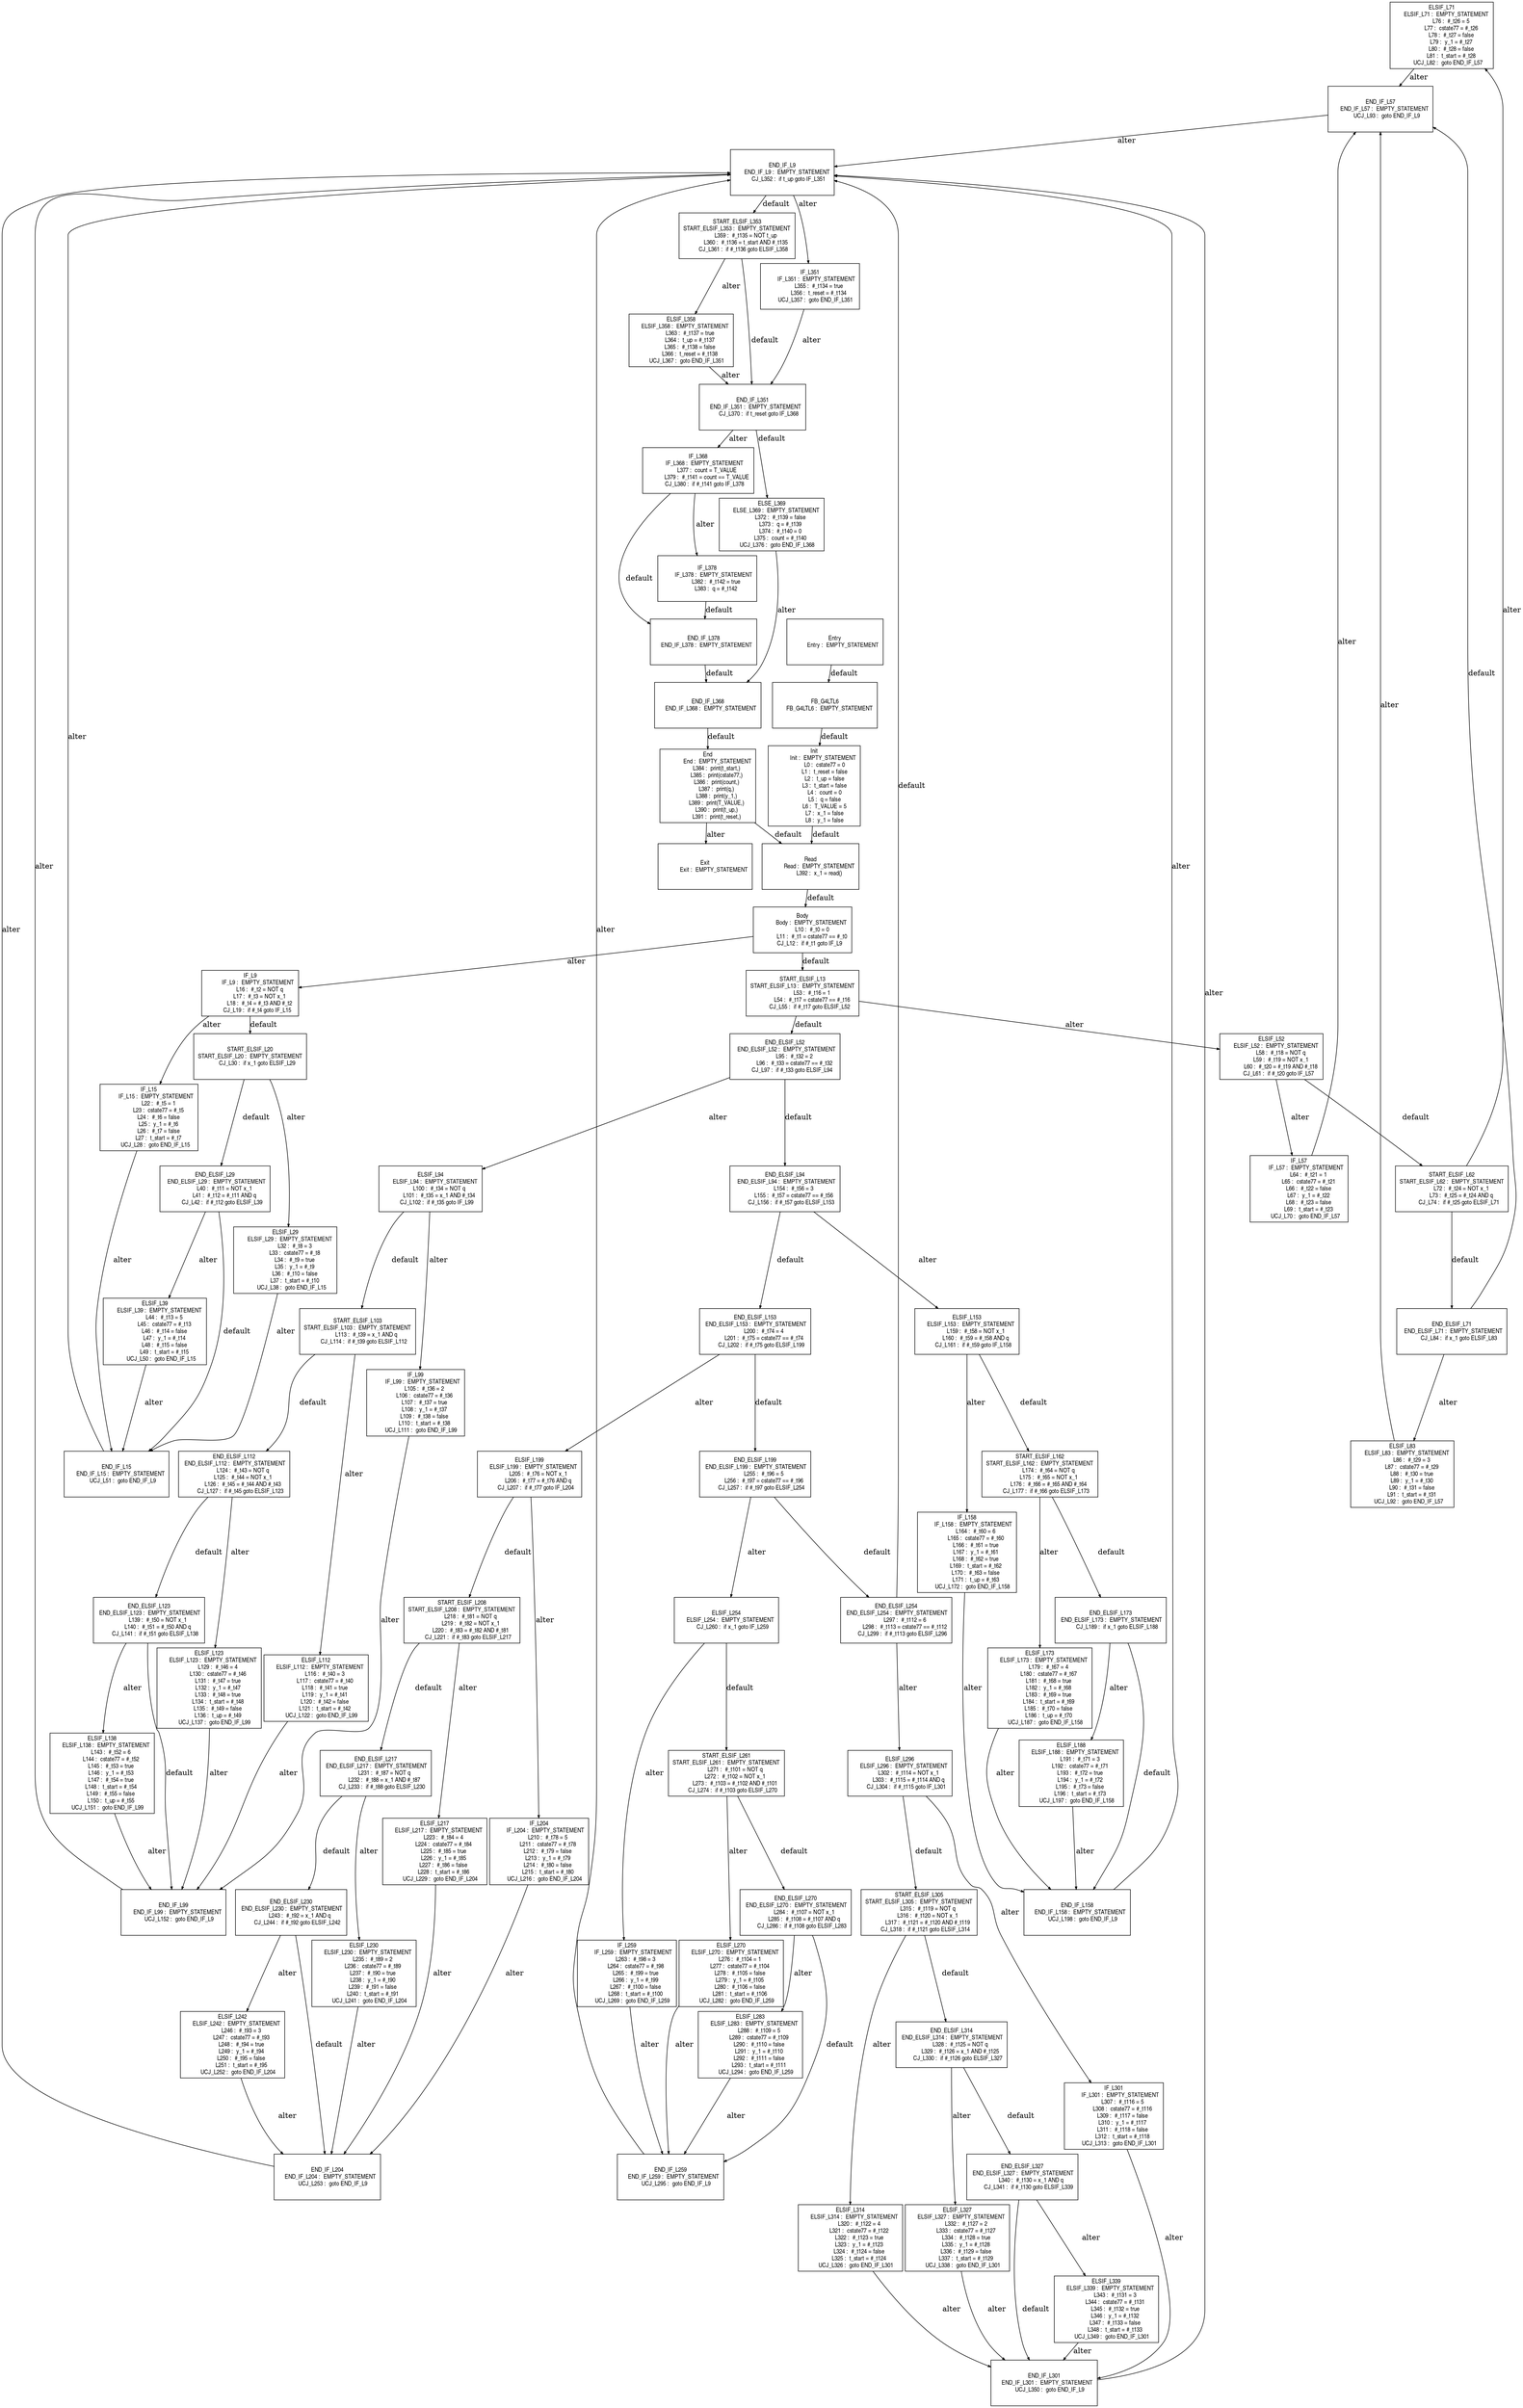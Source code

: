 digraph G {
  ranksep=.25;
  edge [arrowsize=.5]
  node [shape=rectangle, fontname="ArialNarrow",
        fontsize=12,  height=1.2];
  "ELSIF_L71
      ELSIF_L71 :  EMPTY_STATEMENT
            L76 :  #_t26 = 5
            L77 :  cstate77 = #_t26
            L78 :  #_t27 = false
            L79 :  y_1 = #_t27
            L80 :  #_t28 = false
            L81 :  t_start = #_t28
        UCJ_L82 :  goto END_IF_L57
"; "Init
           Init :  EMPTY_STATEMENT
             L0 :  cstate77 = 0
             L1 :  t_reset = false
             L2 :  t_up = false
             L3 :  t_start = false
             L4 :  count = 0
             L5 :  q = false
             L6 :  T_VALUE = 5
             L7 :  x_1 = false
             L8 :  y_1 = false
"; "ELSIF_L29
      ELSIF_L29 :  EMPTY_STATEMENT
            L32 :  #_t8 = 3
            L33 :  cstate77 = #_t8
            L34 :  #_t9 = true
            L35 :  y_1 = #_t9
            L36 :  #_t10 = false
            L37 :  t_start = #_t10
        UCJ_L38 :  goto END_IF_L15
"; "ELSIF_L83
      ELSIF_L83 :  EMPTY_STATEMENT
            L86 :  #_t29 = 3
            L87 :  cstate77 = #_t29
            L88 :  #_t30 = true
            L89 :  y_1 = #_t30
            L90 :  #_t31 = false
            L91 :  t_start = #_t31
        UCJ_L92 :  goto END_IF_L57
"; "IF_L9
          IF_L9 :  EMPTY_STATEMENT
            L16 :  #_t2 = NOT q
            L17 :  #_t3 = NOT x_1
            L18 :  #_t4 = #_t3 AND #_t2
         CJ_L19 :  if #_t4 goto IF_L15
"; "END_ELSIF_L29
  END_ELSIF_L29 :  EMPTY_STATEMENT
            L40 :  #_t11 = NOT x_1
            L41 :  #_t12 = #_t11 AND q
         CJ_L42 :  if #_t12 goto ELSIF_L39
"; "ELSIF_L153
     ELSIF_L153 :  EMPTY_STATEMENT
           L159 :  #_t58 = NOT x_1
           L160 :  #_t59 = #_t58 AND q
        CJ_L161 :  if #_t59 goto IF_L158
"; "END_IF_L259
    END_IF_L259 :  EMPTY_STATEMENT
       UCJ_L295 :  goto END_IF_L9
"; "ELSIF_L39
      ELSIF_L39 :  EMPTY_STATEMENT
            L44 :  #_t13 = 5
            L45 :  cstate77 = #_t13
            L46 :  #_t14 = false
            L47 :  y_1 = #_t14
            L48 :  #_t15 = false
            L49 :  t_start = #_t15
        UCJ_L50 :  goto END_IF_L15
"; "START_ELSIF_L305
START_ELSIF_L305 :  EMPTY_STATEMENT
           L315 :  #_t119 = NOT q
           L316 :  #_t120 = NOT x_1
           L317 :  #_t121 = #_t120 AND #_t119
        CJ_L318 :  if #_t121 goto ELSIF_L314
"; "END_IF_L9
      END_IF_L9 :  EMPTY_STATEMENT
        CJ_L352 :  if t_up goto IF_L351
"; "ELSIF_L242
     ELSIF_L242 :  EMPTY_STATEMENT
           L246 :  #_t93 = 3
           L247 :  cstate77 = #_t93
           L248 :  #_t94 = true
           L249 :  y_1 = #_t94
           L250 :  #_t95 = false
           L251 :  t_start = #_t95
       UCJ_L252 :  goto END_IF_L204
"; "ELSIF_L296
     ELSIF_L296 :  EMPTY_STATEMENT
           L302 :  #_t114 = NOT x_1
           L303 :  #_t115 = #_t114 AND q
        CJ_L304 :  if #_t115 goto IF_L301
"; "END_ELSIF_L230
 END_ELSIF_L230 :  EMPTY_STATEMENT
           L243 :  #_t92 = x_1 AND q
        CJ_L244 :  if #_t92 goto ELSIF_L242
"; "END_ELSIF_L199
 END_ELSIF_L199 :  EMPTY_STATEMENT
           L255 :  #_t96 = 5
           L256 :  #_t97 = cstate77 == #_t96
        CJ_L257 :  if #_t97 goto ELSIF_L254
"; "IF_L15
         IF_L15 :  EMPTY_STATEMENT
            L22 :  #_t5 = 1
            L23 :  cstate77 = #_t5
            L24 :  #_t6 = false
            L25 :  y_1 = #_t6
            L26 :  #_t7 = false
            L27 :  t_start = #_t7
        UCJ_L28 :  goto END_IF_L15
"; "ELSIF_L314
     ELSIF_L314 :  EMPTY_STATEMENT
           L320 :  #_t122 = 4
           L321 :  cstate77 = #_t122
           L322 :  #_t123 = true
           L323 :  y_1 = #_t123
           L324 :  #_t124 = false
           L325 :  t_start = #_t124
       UCJ_L326 :  goto END_IF_L301
"; "ELSIF_L358
     ELSIF_L358 :  EMPTY_STATEMENT
           L363 :  #_t137 = true
           L364 :  t_up = #_t137
           L365 :  #_t138 = false
           L366 :  t_reset = #_t138
       UCJ_L367 :  goto END_IF_L351
"; "START_ELSIF_L353
START_ELSIF_L353 :  EMPTY_STATEMENT
           L359 :  #_t135 = NOT t_up
           L360 :  #_t136 = t_start AND #_t135
        CJ_L361 :  if #_t136 goto ELSIF_L358
"; "END_IF_L351
    END_IF_L351 :  EMPTY_STATEMENT
        CJ_L370 :  if t_reset goto IF_L368
"; "END_ELSIF_L217
 END_ELSIF_L217 :  EMPTY_STATEMENT
           L231 :  #_t87 = NOT q
           L232 :  #_t88 = x_1 AND #_t87
        CJ_L233 :  if #_t88 goto ELSIF_L230
"; "START_ELSIF_L103
START_ELSIF_L103 :  EMPTY_STATEMENT
           L113 :  #_t39 = x_1 AND q
        CJ_L114 :  if #_t39 goto ELSIF_L112
"; "ELSE_L369
      ELSE_L369 :  EMPTY_STATEMENT
           L372 :  #_t139 = false
           L373 :  q = #_t139
           L374 :  #_t140 = 0
           L375 :  count = #_t140
       UCJ_L376 :  goto END_IF_L368
"; "END_ELSIF_L270
 END_ELSIF_L270 :  EMPTY_STATEMENT
           L284 :  #_t107 = NOT x_1
           L285 :  #_t108 = #_t107 AND q
        CJ_L286 :  if #_t108 goto ELSIF_L283
"; "ELSIF_L173
     ELSIF_L173 :  EMPTY_STATEMENT
           L179 :  #_t67 = 4
           L180 :  cstate77 = #_t67
           L181 :  #_t68 = true
           L182 :  y_1 = #_t68
           L183 :  #_t69 = true
           L184 :  t_start = #_t69
           L185 :  #_t70 = false
           L186 :  t_up = #_t70
       UCJ_L187 :  goto END_IF_L158
"; "Read
           Read :  EMPTY_STATEMENT
           L392 :  x_1 = read()
"; "END_ELSIF_L327
 END_ELSIF_L327 :  EMPTY_STATEMENT
           L340 :  #_t130 = x_1 AND q
        CJ_L341 :  if #_t130 goto ELSIF_L339
"; "END_IF_L301
    END_IF_L301 :  EMPTY_STATEMENT
       UCJ_L350 :  goto END_IF_L9
"; "IF_L301
        IF_L301 :  EMPTY_STATEMENT
           L307 :  #_t116 = 5
           L308 :  cstate77 = #_t116
           L309 :  #_t117 = false
           L310 :  y_1 = #_t117
           L311 :  #_t118 = false
           L312 :  t_start = #_t118
       UCJ_L313 :  goto END_IF_L301
"; "END_ELSIF_L314
 END_ELSIF_L314 :  EMPTY_STATEMENT
           L328 :  #_t125 = NOT q
           L329 :  #_t126 = x_1 AND #_t125
        CJ_L330 :  if #_t126 goto ELSIF_L327
"; "START_ELSIF_L261
START_ELSIF_L261 :  EMPTY_STATEMENT
           L271 :  #_t101 = NOT q
           L272 :  #_t102 = NOT x_1
           L273 :  #_t103 = #_t102 AND #_t101
        CJ_L274 :  if #_t103 goto ELSIF_L270
"; "IF_L99
         IF_L99 :  EMPTY_STATEMENT
           L105 :  #_t36 = 2
           L106 :  cstate77 = #_t36
           L107 :  #_t37 = true
           L108 :  y_1 = #_t37
           L109 :  #_t38 = false
           L110 :  t_start = #_t38
       UCJ_L111 :  goto END_IF_L99
"; "End
            End :  EMPTY_STATEMENT
           L384 :  print(t_start,)
           L385 :  print(cstate77,)
           L386 :  print(count,)
           L387 :  print(q,)
           L388 :  print(y_1,)
           L389 :  print(T_VALUE,)
           L390 :  print(t_up,)
           L391 :  print(t_reset,)
"; "START_ELSIF_L20
START_ELSIF_L20 :  EMPTY_STATEMENT
         CJ_L30 :  if x_1 goto ELSIF_L29
"; "ELSIF_L52
      ELSIF_L52 :  EMPTY_STATEMENT
            L58 :  #_t18 = NOT q
            L59 :  #_t19 = NOT x_1
            L60 :  #_t20 = #_t19 AND #_t18
         CJ_L61 :  if #_t20 goto IF_L57
"; "ELSIF_L188
     ELSIF_L188 :  EMPTY_STATEMENT
           L191 :  #_t71 = 3
           L192 :  cstate77 = #_t71
           L193 :  #_t72 = true
           L194 :  y_1 = #_t72
           L195 :  #_t73 = false
           L196 :  t_start = #_t73
       UCJ_L197 :  goto END_IF_L158
"; "ELSIF_L327
     ELSIF_L327 :  EMPTY_STATEMENT
           L332 :  #_t127 = 2
           L333 :  cstate77 = #_t127
           L334 :  #_t128 = true
           L335 :  y_1 = #_t128
           L336 :  #_t129 = false
           L337 :  t_start = #_t129
       UCJ_L338 :  goto END_IF_L301
"; "ELSIF_L270
     ELSIF_L270 :  EMPTY_STATEMENT
           L276 :  #_t104 = 1
           L277 :  cstate77 = #_t104
           L278 :  #_t105 = false
           L279 :  y_1 = #_t105
           L280 :  #_t106 = false
           L281 :  t_start = #_t106
       UCJ_L282 :  goto END_IF_L259
"; "START_ELSIF_L62
START_ELSIF_L62 :  EMPTY_STATEMENT
            L72 :  #_t24 = NOT x_1
            L73 :  #_t25 = #_t24 AND q
         CJ_L74 :  if #_t25 goto ELSIF_L71
"; "ELSIF_L339
     ELSIF_L339 :  EMPTY_STATEMENT
           L343 :  #_t131 = 3
           L344 :  cstate77 = #_t131
           L345 :  #_t132 = true
           L346 :  y_1 = #_t132
           L347 :  #_t133 = false
           L348 :  t_start = #_t133
       UCJ_L349 :  goto END_IF_L301
"; "Entry
          Entry :  EMPTY_STATEMENT
"; "IF_L259
        IF_L259 :  EMPTY_STATEMENT
           L263 :  #_t98 = 3
           L264 :  cstate77 = #_t98
           L265 :  #_t99 = true
           L266 :  y_1 = #_t99
           L267 :  #_t100 = false
           L268 :  t_start = #_t100
       UCJ_L269 :  goto END_IF_L259
"; "IF_L158
        IF_L158 :  EMPTY_STATEMENT
           L164 :  #_t60 = 6
           L165 :  cstate77 = #_t60
           L166 :  #_t61 = true
           L167 :  y_1 = #_t61
           L168 :  #_t62 = true
           L169 :  t_start = #_t62
           L170 :  #_t63 = false
           L171 :  t_up = #_t63
       UCJ_L172 :  goto END_IF_L158
"; "END_IF_L99
     END_IF_L99 :  EMPTY_STATEMENT
       UCJ_L152 :  goto END_IF_L9
"; "END_IF_L57
     END_IF_L57 :  EMPTY_STATEMENT
        UCJ_L93 :  goto END_IF_L9
"; "END_ELSIF_L112
 END_ELSIF_L112 :  EMPTY_STATEMENT
           L124 :  #_t43 = NOT q
           L125 :  #_t44 = NOT x_1
           L126 :  #_t45 = #_t44 AND #_t43
        CJ_L127 :  if #_t45 goto ELSIF_L123
"; "END_ELSIF_L94
  END_ELSIF_L94 :  EMPTY_STATEMENT
           L154 :  #_t56 = 3
           L155 :  #_t57 = cstate77 == #_t56
        CJ_L156 :  if #_t57 goto ELSIF_L153
"; "END_ELSIF_L153
 END_ELSIF_L153 :  EMPTY_STATEMENT
           L200 :  #_t74 = 4
           L201 :  #_t75 = cstate77 == #_t74
        CJ_L202 :  if #_t75 goto ELSIF_L199
"; "END_IF_L368
    END_IF_L368 :  EMPTY_STATEMENT
"; "END_IF_L158
    END_IF_L158 :  EMPTY_STATEMENT
       UCJ_L198 :  goto END_IF_L9
"; "Exit
           Exit :  EMPTY_STATEMENT
"; "END_ELSIF_L173
 END_ELSIF_L173 :  EMPTY_STATEMENT
        CJ_L189 :  if x_1 goto ELSIF_L188
"; "START_ELSIF_L13
START_ELSIF_L13 :  EMPTY_STATEMENT
            L53 :  #_t16 = 1
            L54 :  #_t17 = cstate77 == #_t16
         CJ_L55 :  if #_t17 goto ELSIF_L52
"; "END_ELSIF_L123
 END_ELSIF_L123 :  EMPTY_STATEMENT
           L139 :  #_t50 = NOT x_1
           L140 :  #_t51 = #_t50 AND q
        CJ_L141 :  if #_t51 goto ELSIF_L138
"; "IF_L204
        IF_L204 :  EMPTY_STATEMENT
           L210 :  #_t78 = 5
           L211 :  cstate77 = #_t78
           L212 :  #_t79 = false
           L213 :  y_1 = #_t79
           L214 :  #_t80 = false
           L215 :  t_start = #_t80
       UCJ_L216 :  goto END_IF_L204
"; "IF_L351
        IF_L351 :  EMPTY_STATEMENT
           L355 :  #_t134 = true
           L356 :  t_reset = #_t134
       UCJ_L357 :  goto END_IF_L351
"; "Body
           Body :  EMPTY_STATEMENT
            L10 :  #_t0 = 0
            L11 :  #_t1 = cstate77 == #_t0
         CJ_L12 :  if #_t1 goto IF_L9
"; "ELSIF_L283
     ELSIF_L283 :  EMPTY_STATEMENT
           L288 :  #_t109 = 5
           L289 :  cstate77 = #_t109
           L290 :  #_t110 = false
           L291 :  y_1 = #_t110
           L292 :  #_t111 = false
           L293 :  t_start = #_t111
       UCJ_L294 :  goto END_IF_L259
"; "FB_G4LTL6
      FB_G4LTL6 :  EMPTY_STATEMENT
"; "ELSIF_L138
     ELSIF_L138 :  EMPTY_STATEMENT
           L143 :  #_t52 = 6
           L144 :  cstate77 = #_t52
           L145 :  #_t53 = true
           L146 :  y_1 = #_t53
           L147 :  #_t54 = true
           L148 :  t_start = #_t54
           L149 :  #_t55 = false
           L150 :  t_up = #_t55
       UCJ_L151 :  goto END_IF_L99
"; "START_ELSIF_L208
START_ELSIF_L208 :  EMPTY_STATEMENT
           L218 :  #_t81 = NOT q
           L219 :  #_t82 = NOT x_1
           L220 :  #_t83 = #_t82 AND #_t81
        CJ_L221 :  if #_t83 goto ELSIF_L217
"; "IF_L57
         IF_L57 :  EMPTY_STATEMENT
            L64 :  #_t21 = 1
            L65 :  cstate77 = #_t21
            L66 :  #_t22 = false
            L67 :  y_1 = #_t22
            L68 :  #_t23 = false
            L69 :  t_start = #_t23
        UCJ_L70 :  goto END_IF_L57
"; "ELSIF_L254
     ELSIF_L254 :  EMPTY_STATEMENT
        CJ_L260 :  if x_1 goto IF_L259
"; "END_ELSIF_L254
 END_ELSIF_L254 :  EMPTY_STATEMENT
           L297 :  #_t112 = 6
           L298 :  #_t113 = cstate77 == #_t112
        CJ_L299 :  if #_t113 goto ELSIF_L296
"; "END_IF_L15
     END_IF_L15 :  EMPTY_STATEMENT
        UCJ_L51 :  goto END_IF_L9
"; "END_IF_L204
    END_IF_L204 :  EMPTY_STATEMENT
       UCJ_L253 :  goto END_IF_L9
"; "ELSIF_L123
     ELSIF_L123 :  EMPTY_STATEMENT
           L129 :  #_t46 = 4
           L130 :  cstate77 = #_t46
           L131 :  #_t47 = true
           L132 :  y_1 = #_t47
           L133 :  #_t48 = true
           L134 :  t_start = #_t48
           L135 :  #_t49 = false
           L136 :  t_up = #_t49
       UCJ_L137 :  goto END_IF_L99
"; "ELSIF_L230
     ELSIF_L230 :  EMPTY_STATEMENT
           L235 :  #_t89 = 2
           L236 :  cstate77 = #_t89
           L237 :  #_t90 = true
           L238 :  y_1 = #_t90
           L239 :  #_t91 = false
           L240 :  t_start = #_t91
       UCJ_L241 :  goto END_IF_L204
"; "ELSIF_L112
     ELSIF_L112 :  EMPTY_STATEMENT
           L116 :  #_t40 = 3
           L117 :  cstate77 = #_t40
           L118 :  #_t41 = true
           L119 :  y_1 = #_t41
           L120 :  #_t42 = false
           L121 :  t_start = #_t42
       UCJ_L122 :  goto END_IF_L99
"; "IF_L368
        IF_L368 :  EMPTY_STATEMENT
           L377 :  count = T_VALUE
           L379 :  #_t141 = count == T_VALUE
        CJ_L380 :  if #_t141 goto IF_L378
"; "END_ELSIF_L52
  END_ELSIF_L52 :  EMPTY_STATEMENT
            L95 :  #_t32 = 2
            L96 :  #_t33 = cstate77 == #_t32
         CJ_L97 :  if #_t33 goto ELSIF_L94
"; "START_ELSIF_L162
START_ELSIF_L162 :  EMPTY_STATEMENT
           L174 :  #_t64 = NOT q
           L175 :  #_t65 = NOT x_1
           L176 :  #_t66 = #_t65 AND #_t64
        CJ_L177 :  if #_t66 goto ELSIF_L173
"; "END_IF_L378
    END_IF_L378 :  EMPTY_STATEMENT
"; "END_ELSIF_L71
  END_ELSIF_L71 :  EMPTY_STATEMENT
         CJ_L84 :  if x_1 goto ELSIF_L83
"; "ELSIF_L94
      ELSIF_L94 :  EMPTY_STATEMENT
           L100 :  #_t34 = NOT q
           L101 :  #_t35 = x_1 AND #_t34
        CJ_L102 :  if #_t35 goto IF_L99
"; "ELSIF_L199
     ELSIF_L199 :  EMPTY_STATEMENT
           L205 :  #_t76 = NOT x_1
           L206 :  #_t77 = #_t76 AND q
        CJ_L207 :  if #_t77 goto IF_L204
"; "IF_L378
        IF_L378 :  EMPTY_STATEMENT
           L382 :  #_t142 = true
           L383 :  q = #_t142
"; "ELSIF_L217
     ELSIF_L217 :  EMPTY_STATEMENT
           L223 :  #_t84 = 4
           L224 :  cstate77 = #_t84
           L225 :  #_t85 = true
           L226 :  y_1 = #_t85
           L227 :  #_t86 = false
           L228 :  t_start = #_t86
       UCJ_L229 :  goto END_IF_L204
"; 
  "FB_G4LTL6
      FB_G4LTL6 :  EMPTY_STATEMENT
" -> "Init
           Init :  EMPTY_STATEMENT
             L0 :  cstate77 = 0
             L1 :  t_reset = false
             L2 :  t_up = false
             L3 :  t_start = false
             L4 :  count = 0
             L5 :  q = false
             L6 :  T_VALUE = 5
             L7 :  x_1 = false
             L8 :  y_1 = false
"  [label="default"];
  "Init
           Init :  EMPTY_STATEMENT
             L0 :  cstate77 = 0
             L1 :  t_reset = false
             L2 :  t_up = false
             L3 :  t_start = false
             L4 :  count = 0
             L5 :  q = false
             L6 :  T_VALUE = 5
             L7 :  x_1 = false
             L8 :  y_1 = false
" -> "Read
           Read :  EMPTY_STATEMENT
           L392 :  x_1 = read()
"  [label="default"];
  "Body
           Body :  EMPTY_STATEMENT
            L10 :  #_t0 = 0
            L11 :  #_t1 = cstate77 == #_t0
         CJ_L12 :  if #_t1 goto IF_L9
" -> "START_ELSIF_L13
START_ELSIF_L13 :  EMPTY_STATEMENT
            L53 :  #_t16 = 1
            L54 :  #_t17 = cstate77 == #_t16
         CJ_L55 :  if #_t17 goto ELSIF_L52
"  [label="default"];
  "Body
           Body :  EMPTY_STATEMENT
            L10 :  #_t0 = 0
            L11 :  #_t1 = cstate77 == #_t0
         CJ_L12 :  if #_t1 goto IF_L9
" -> "IF_L9
          IF_L9 :  EMPTY_STATEMENT
            L16 :  #_t2 = NOT q
            L17 :  #_t3 = NOT x_1
            L18 :  #_t4 = #_t3 AND #_t2
         CJ_L19 :  if #_t4 goto IF_L15
"  [label="alter"];
  "IF_L9
          IF_L9 :  EMPTY_STATEMENT
            L16 :  #_t2 = NOT q
            L17 :  #_t3 = NOT x_1
            L18 :  #_t4 = #_t3 AND #_t2
         CJ_L19 :  if #_t4 goto IF_L15
" -> "START_ELSIF_L20
START_ELSIF_L20 :  EMPTY_STATEMENT
         CJ_L30 :  if x_1 goto ELSIF_L29
"  [label="default"];
  "IF_L9
          IF_L9 :  EMPTY_STATEMENT
            L16 :  #_t2 = NOT q
            L17 :  #_t3 = NOT x_1
            L18 :  #_t4 = #_t3 AND #_t2
         CJ_L19 :  if #_t4 goto IF_L15
" -> "IF_L15
         IF_L15 :  EMPTY_STATEMENT
            L22 :  #_t5 = 1
            L23 :  cstate77 = #_t5
            L24 :  #_t6 = false
            L25 :  y_1 = #_t6
            L26 :  #_t7 = false
            L27 :  t_start = #_t7
        UCJ_L28 :  goto END_IF_L15
"  [label="alter"];
  "IF_L15
         IF_L15 :  EMPTY_STATEMENT
            L22 :  #_t5 = 1
            L23 :  cstate77 = #_t5
            L24 :  #_t6 = false
            L25 :  y_1 = #_t6
            L26 :  #_t7 = false
            L27 :  t_start = #_t7
        UCJ_L28 :  goto END_IF_L15
" -> "END_IF_L15
     END_IF_L15 :  EMPTY_STATEMENT
        UCJ_L51 :  goto END_IF_L9
"  [label="alter"];
  "START_ELSIF_L20
START_ELSIF_L20 :  EMPTY_STATEMENT
         CJ_L30 :  if x_1 goto ELSIF_L29
" -> "END_ELSIF_L29
  END_ELSIF_L29 :  EMPTY_STATEMENT
            L40 :  #_t11 = NOT x_1
            L41 :  #_t12 = #_t11 AND q
         CJ_L42 :  if #_t12 goto ELSIF_L39
"  [label="default"];
  "START_ELSIF_L20
START_ELSIF_L20 :  EMPTY_STATEMENT
         CJ_L30 :  if x_1 goto ELSIF_L29
" -> "ELSIF_L29
      ELSIF_L29 :  EMPTY_STATEMENT
            L32 :  #_t8 = 3
            L33 :  cstate77 = #_t8
            L34 :  #_t9 = true
            L35 :  y_1 = #_t9
            L36 :  #_t10 = false
            L37 :  t_start = #_t10
        UCJ_L38 :  goto END_IF_L15
"  [label="alter"];
  "ELSIF_L29
      ELSIF_L29 :  EMPTY_STATEMENT
            L32 :  #_t8 = 3
            L33 :  cstate77 = #_t8
            L34 :  #_t9 = true
            L35 :  y_1 = #_t9
            L36 :  #_t10 = false
            L37 :  t_start = #_t10
        UCJ_L38 :  goto END_IF_L15
" -> "END_IF_L15
     END_IF_L15 :  EMPTY_STATEMENT
        UCJ_L51 :  goto END_IF_L9
"  [label="alter"];
  "END_ELSIF_L29
  END_ELSIF_L29 :  EMPTY_STATEMENT
            L40 :  #_t11 = NOT x_1
            L41 :  #_t12 = #_t11 AND q
         CJ_L42 :  if #_t12 goto ELSIF_L39
" -> "END_IF_L15
     END_IF_L15 :  EMPTY_STATEMENT
        UCJ_L51 :  goto END_IF_L9
"  [label="default"];
  "END_ELSIF_L29
  END_ELSIF_L29 :  EMPTY_STATEMENT
            L40 :  #_t11 = NOT x_1
            L41 :  #_t12 = #_t11 AND q
         CJ_L42 :  if #_t12 goto ELSIF_L39
" -> "ELSIF_L39
      ELSIF_L39 :  EMPTY_STATEMENT
            L44 :  #_t13 = 5
            L45 :  cstate77 = #_t13
            L46 :  #_t14 = false
            L47 :  y_1 = #_t14
            L48 :  #_t15 = false
            L49 :  t_start = #_t15
        UCJ_L50 :  goto END_IF_L15
"  [label="alter"];
  "ELSIF_L39
      ELSIF_L39 :  EMPTY_STATEMENT
            L44 :  #_t13 = 5
            L45 :  cstate77 = #_t13
            L46 :  #_t14 = false
            L47 :  y_1 = #_t14
            L48 :  #_t15 = false
            L49 :  t_start = #_t15
        UCJ_L50 :  goto END_IF_L15
" -> "END_IF_L15
     END_IF_L15 :  EMPTY_STATEMENT
        UCJ_L51 :  goto END_IF_L9
"  [label="alter"];
  "END_IF_L15
     END_IF_L15 :  EMPTY_STATEMENT
        UCJ_L51 :  goto END_IF_L9
" -> "END_IF_L9
      END_IF_L9 :  EMPTY_STATEMENT
        CJ_L352 :  if t_up goto IF_L351
"  [label="alter"];
  "START_ELSIF_L13
START_ELSIF_L13 :  EMPTY_STATEMENT
            L53 :  #_t16 = 1
            L54 :  #_t17 = cstate77 == #_t16
         CJ_L55 :  if #_t17 goto ELSIF_L52
" -> "END_ELSIF_L52
  END_ELSIF_L52 :  EMPTY_STATEMENT
            L95 :  #_t32 = 2
            L96 :  #_t33 = cstate77 == #_t32
         CJ_L97 :  if #_t33 goto ELSIF_L94
"  [label="default"];
  "START_ELSIF_L13
START_ELSIF_L13 :  EMPTY_STATEMENT
            L53 :  #_t16 = 1
            L54 :  #_t17 = cstate77 == #_t16
         CJ_L55 :  if #_t17 goto ELSIF_L52
" -> "ELSIF_L52
      ELSIF_L52 :  EMPTY_STATEMENT
            L58 :  #_t18 = NOT q
            L59 :  #_t19 = NOT x_1
            L60 :  #_t20 = #_t19 AND #_t18
         CJ_L61 :  if #_t20 goto IF_L57
"  [label="alter"];
  "ELSIF_L52
      ELSIF_L52 :  EMPTY_STATEMENT
            L58 :  #_t18 = NOT q
            L59 :  #_t19 = NOT x_1
            L60 :  #_t20 = #_t19 AND #_t18
         CJ_L61 :  if #_t20 goto IF_L57
" -> "START_ELSIF_L62
START_ELSIF_L62 :  EMPTY_STATEMENT
            L72 :  #_t24 = NOT x_1
            L73 :  #_t25 = #_t24 AND q
         CJ_L74 :  if #_t25 goto ELSIF_L71
"  [label="default"];
  "ELSIF_L52
      ELSIF_L52 :  EMPTY_STATEMENT
            L58 :  #_t18 = NOT q
            L59 :  #_t19 = NOT x_1
            L60 :  #_t20 = #_t19 AND #_t18
         CJ_L61 :  if #_t20 goto IF_L57
" -> "IF_L57
         IF_L57 :  EMPTY_STATEMENT
            L64 :  #_t21 = 1
            L65 :  cstate77 = #_t21
            L66 :  #_t22 = false
            L67 :  y_1 = #_t22
            L68 :  #_t23 = false
            L69 :  t_start = #_t23
        UCJ_L70 :  goto END_IF_L57
"  [label="alter"];
  "IF_L57
         IF_L57 :  EMPTY_STATEMENT
            L64 :  #_t21 = 1
            L65 :  cstate77 = #_t21
            L66 :  #_t22 = false
            L67 :  y_1 = #_t22
            L68 :  #_t23 = false
            L69 :  t_start = #_t23
        UCJ_L70 :  goto END_IF_L57
" -> "END_IF_L57
     END_IF_L57 :  EMPTY_STATEMENT
        UCJ_L93 :  goto END_IF_L9
"  [label="alter"];
  "START_ELSIF_L62
START_ELSIF_L62 :  EMPTY_STATEMENT
            L72 :  #_t24 = NOT x_1
            L73 :  #_t25 = #_t24 AND q
         CJ_L74 :  if #_t25 goto ELSIF_L71
" -> "END_ELSIF_L71
  END_ELSIF_L71 :  EMPTY_STATEMENT
         CJ_L84 :  if x_1 goto ELSIF_L83
"  [label="default"];
  "START_ELSIF_L62
START_ELSIF_L62 :  EMPTY_STATEMENT
            L72 :  #_t24 = NOT x_1
            L73 :  #_t25 = #_t24 AND q
         CJ_L74 :  if #_t25 goto ELSIF_L71
" -> "ELSIF_L71
      ELSIF_L71 :  EMPTY_STATEMENT
            L76 :  #_t26 = 5
            L77 :  cstate77 = #_t26
            L78 :  #_t27 = false
            L79 :  y_1 = #_t27
            L80 :  #_t28 = false
            L81 :  t_start = #_t28
        UCJ_L82 :  goto END_IF_L57
"  [label="alter"];
  "ELSIF_L71
      ELSIF_L71 :  EMPTY_STATEMENT
            L76 :  #_t26 = 5
            L77 :  cstate77 = #_t26
            L78 :  #_t27 = false
            L79 :  y_1 = #_t27
            L80 :  #_t28 = false
            L81 :  t_start = #_t28
        UCJ_L82 :  goto END_IF_L57
" -> "END_IF_L57
     END_IF_L57 :  EMPTY_STATEMENT
        UCJ_L93 :  goto END_IF_L9
"  [label="alter"];
  "END_ELSIF_L71
  END_ELSIF_L71 :  EMPTY_STATEMENT
         CJ_L84 :  if x_1 goto ELSIF_L83
" -> "END_IF_L57
     END_IF_L57 :  EMPTY_STATEMENT
        UCJ_L93 :  goto END_IF_L9
"  [label="default"];
  "END_ELSIF_L71
  END_ELSIF_L71 :  EMPTY_STATEMENT
         CJ_L84 :  if x_1 goto ELSIF_L83
" -> "ELSIF_L83
      ELSIF_L83 :  EMPTY_STATEMENT
            L86 :  #_t29 = 3
            L87 :  cstate77 = #_t29
            L88 :  #_t30 = true
            L89 :  y_1 = #_t30
            L90 :  #_t31 = false
            L91 :  t_start = #_t31
        UCJ_L92 :  goto END_IF_L57
"  [label="alter"];
  "ELSIF_L83
      ELSIF_L83 :  EMPTY_STATEMENT
            L86 :  #_t29 = 3
            L87 :  cstate77 = #_t29
            L88 :  #_t30 = true
            L89 :  y_1 = #_t30
            L90 :  #_t31 = false
            L91 :  t_start = #_t31
        UCJ_L92 :  goto END_IF_L57
" -> "END_IF_L57
     END_IF_L57 :  EMPTY_STATEMENT
        UCJ_L93 :  goto END_IF_L9
"  [label="alter"];
  "END_IF_L57
     END_IF_L57 :  EMPTY_STATEMENT
        UCJ_L93 :  goto END_IF_L9
" -> "END_IF_L9
      END_IF_L9 :  EMPTY_STATEMENT
        CJ_L352 :  if t_up goto IF_L351
"  [label="alter"];
  "END_ELSIF_L52
  END_ELSIF_L52 :  EMPTY_STATEMENT
            L95 :  #_t32 = 2
            L96 :  #_t33 = cstate77 == #_t32
         CJ_L97 :  if #_t33 goto ELSIF_L94
" -> "END_ELSIF_L94
  END_ELSIF_L94 :  EMPTY_STATEMENT
           L154 :  #_t56 = 3
           L155 :  #_t57 = cstate77 == #_t56
        CJ_L156 :  if #_t57 goto ELSIF_L153
"  [label="default"];
  "END_ELSIF_L52
  END_ELSIF_L52 :  EMPTY_STATEMENT
            L95 :  #_t32 = 2
            L96 :  #_t33 = cstate77 == #_t32
         CJ_L97 :  if #_t33 goto ELSIF_L94
" -> "ELSIF_L94
      ELSIF_L94 :  EMPTY_STATEMENT
           L100 :  #_t34 = NOT q
           L101 :  #_t35 = x_1 AND #_t34
        CJ_L102 :  if #_t35 goto IF_L99
"  [label="alter"];
  "ELSIF_L94
      ELSIF_L94 :  EMPTY_STATEMENT
           L100 :  #_t34 = NOT q
           L101 :  #_t35 = x_1 AND #_t34
        CJ_L102 :  if #_t35 goto IF_L99
" -> "START_ELSIF_L103
START_ELSIF_L103 :  EMPTY_STATEMENT
           L113 :  #_t39 = x_1 AND q
        CJ_L114 :  if #_t39 goto ELSIF_L112
"  [label="default"];
  "ELSIF_L94
      ELSIF_L94 :  EMPTY_STATEMENT
           L100 :  #_t34 = NOT q
           L101 :  #_t35 = x_1 AND #_t34
        CJ_L102 :  if #_t35 goto IF_L99
" -> "IF_L99
         IF_L99 :  EMPTY_STATEMENT
           L105 :  #_t36 = 2
           L106 :  cstate77 = #_t36
           L107 :  #_t37 = true
           L108 :  y_1 = #_t37
           L109 :  #_t38 = false
           L110 :  t_start = #_t38
       UCJ_L111 :  goto END_IF_L99
"  [label="alter"];
  "IF_L99
         IF_L99 :  EMPTY_STATEMENT
           L105 :  #_t36 = 2
           L106 :  cstate77 = #_t36
           L107 :  #_t37 = true
           L108 :  y_1 = #_t37
           L109 :  #_t38 = false
           L110 :  t_start = #_t38
       UCJ_L111 :  goto END_IF_L99
" -> "END_IF_L99
     END_IF_L99 :  EMPTY_STATEMENT
       UCJ_L152 :  goto END_IF_L9
"  [label="alter"];
  "START_ELSIF_L103
START_ELSIF_L103 :  EMPTY_STATEMENT
           L113 :  #_t39 = x_1 AND q
        CJ_L114 :  if #_t39 goto ELSIF_L112
" -> "END_ELSIF_L112
 END_ELSIF_L112 :  EMPTY_STATEMENT
           L124 :  #_t43 = NOT q
           L125 :  #_t44 = NOT x_1
           L126 :  #_t45 = #_t44 AND #_t43
        CJ_L127 :  if #_t45 goto ELSIF_L123
"  [label="default"];
  "START_ELSIF_L103
START_ELSIF_L103 :  EMPTY_STATEMENT
           L113 :  #_t39 = x_1 AND q
        CJ_L114 :  if #_t39 goto ELSIF_L112
" -> "ELSIF_L112
     ELSIF_L112 :  EMPTY_STATEMENT
           L116 :  #_t40 = 3
           L117 :  cstate77 = #_t40
           L118 :  #_t41 = true
           L119 :  y_1 = #_t41
           L120 :  #_t42 = false
           L121 :  t_start = #_t42
       UCJ_L122 :  goto END_IF_L99
"  [label="alter"];
  "ELSIF_L112
     ELSIF_L112 :  EMPTY_STATEMENT
           L116 :  #_t40 = 3
           L117 :  cstate77 = #_t40
           L118 :  #_t41 = true
           L119 :  y_1 = #_t41
           L120 :  #_t42 = false
           L121 :  t_start = #_t42
       UCJ_L122 :  goto END_IF_L99
" -> "END_IF_L99
     END_IF_L99 :  EMPTY_STATEMENT
       UCJ_L152 :  goto END_IF_L9
"  [label="alter"];
  "END_ELSIF_L112
 END_ELSIF_L112 :  EMPTY_STATEMENT
           L124 :  #_t43 = NOT q
           L125 :  #_t44 = NOT x_1
           L126 :  #_t45 = #_t44 AND #_t43
        CJ_L127 :  if #_t45 goto ELSIF_L123
" -> "END_ELSIF_L123
 END_ELSIF_L123 :  EMPTY_STATEMENT
           L139 :  #_t50 = NOT x_1
           L140 :  #_t51 = #_t50 AND q
        CJ_L141 :  if #_t51 goto ELSIF_L138
"  [label="default"];
  "END_ELSIF_L112
 END_ELSIF_L112 :  EMPTY_STATEMENT
           L124 :  #_t43 = NOT q
           L125 :  #_t44 = NOT x_1
           L126 :  #_t45 = #_t44 AND #_t43
        CJ_L127 :  if #_t45 goto ELSIF_L123
" -> "ELSIF_L123
     ELSIF_L123 :  EMPTY_STATEMENT
           L129 :  #_t46 = 4
           L130 :  cstate77 = #_t46
           L131 :  #_t47 = true
           L132 :  y_1 = #_t47
           L133 :  #_t48 = true
           L134 :  t_start = #_t48
           L135 :  #_t49 = false
           L136 :  t_up = #_t49
       UCJ_L137 :  goto END_IF_L99
"  [label="alter"];
  "ELSIF_L123
     ELSIF_L123 :  EMPTY_STATEMENT
           L129 :  #_t46 = 4
           L130 :  cstate77 = #_t46
           L131 :  #_t47 = true
           L132 :  y_1 = #_t47
           L133 :  #_t48 = true
           L134 :  t_start = #_t48
           L135 :  #_t49 = false
           L136 :  t_up = #_t49
       UCJ_L137 :  goto END_IF_L99
" -> "END_IF_L99
     END_IF_L99 :  EMPTY_STATEMENT
       UCJ_L152 :  goto END_IF_L9
"  [label="alter"];
  "END_ELSIF_L123
 END_ELSIF_L123 :  EMPTY_STATEMENT
           L139 :  #_t50 = NOT x_1
           L140 :  #_t51 = #_t50 AND q
        CJ_L141 :  if #_t51 goto ELSIF_L138
" -> "END_IF_L99
     END_IF_L99 :  EMPTY_STATEMENT
       UCJ_L152 :  goto END_IF_L9
"  [label="default"];
  "END_ELSIF_L123
 END_ELSIF_L123 :  EMPTY_STATEMENT
           L139 :  #_t50 = NOT x_1
           L140 :  #_t51 = #_t50 AND q
        CJ_L141 :  if #_t51 goto ELSIF_L138
" -> "ELSIF_L138
     ELSIF_L138 :  EMPTY_STATEMENT
           L143 :  #_t52 = 6
           L144 :  cstate77 = #_t52
           L145 :  #_t53 = true
           L146 :  y_1 = #_t53
           L147 :  #_t54 = true
           L148 :  t_start = #_t54
           L149 :  #_t55 = false
           L150 :  t_up = #_t55
       UCJ_L151 :  goto END_IF_L99
"  [label="alter"];
  "ELSIF_L138
     ELSIF_L138 :  EMPTY_STATEMENT
           L143 :  #_t52 = 6
           L144 :  cstate77 = #_t52
           L145 :  #_t53 = true
           L146 :  y_1 = #_t53
           L147 :  #_t54 = true
           L148 :  t_start = #_t54
           L149 :  #_t55 = false
           L150 :  t_up = #_t55
       UCJ_L151 :  goto END_IF_L99
" -> "END_IF_L99
     END_IF_L99 :  EMPTY_STATEMENT
       UCJ_L152 :  goto END_IF_L9
"  [label="alter"];
  "END_IF_L99
     END_IF_L99 :  EMPTY_STATEMENT
       UCJ_L152 :  goto END_IF_L9
" -> "END_IF_L9
      END_IF_L9 :  EMPTY_STATEMENT
        CJ_L352 :  if t_up goto IF_L351
"  [label="alter"];
  "END_ELSIF_L94
  END_ELSIF_L94 :  EMPTY_STATEMENT
           L154 :  #_t56 = 3
           L155 :  #_t57 = cstate77 == #_t56
        CJ_L156 :  if #_t57 goto ELSIF_L153
" -> "END_ELSIF_L153
 END_ELSIF_L153 :  EMPTY_STATEMENT
           L200 :  #_t74 = 4
           L201 :  #_t75 = cstate77 == #_t74
        CJ_L202 :  if #_t75 goto ELSIF_L199
"  [label="default"];
  "END_ELSIF_L94
  END_ELSIF_L94 :  EMPTY_STATEMENT
           L154 :  #_t56 = 3
           L155 :  #_t57 = cstate77 == #_t56
        CJ_L156 :  if #_t57 goto ELSIF_L153
" -> "ELSIF_L153
     ELSIF_L153 :  EMPTY_STATEMENT
           L159 :  #_t58 = NOT x_1
           L160 :  #_t59 = #_t58 AND q
        CJ_L161 :  if #_t59 goto IF_L158
"  [label="alter"];
  "ELSIF_L153
     ELSIF_L153 :  EMPTY_STATEMENT
           L159 :  #_t58 = NOT x_1
           L160 :  #_t59 = #_t58 AND q
        CJ_L161 :  if #_t59 goto IF_L158
" -> "START_ELSIF_L162
START_ELSIF_L162 :  EMPTY_STATEMENT
           L174 :  #_t64 = NOT q
           L175 :  #_t65 = NOT x_1
           L176 :  #_t66 = #_t65 AND #_t64
        CJ_L177 :  if #_t66 goto ELSIF_L173
"  [label="default"];
  "ELSIF_L153
     ELSIF_L153 :  EMPTY_STATEMENT
           L159 :  #_t58 = NOT x_1
           L160 :  #_t59 = #_t58 AND q
        CJ_L161 :  if #_t59 goto IF_L158
" -> "IF_L158
        IF_L158 :  EMPTY_STATEMENT
           L164 :  #_t60 = 6
           L165 :  cstate77 = #_t60
           L166 :  #_t61 = true
           L167 :  y_1 = #_t61
           L168 :  #_t62 = true
           L169 :  t_start = #_t62
           L170 :  #_t63 = false
           L171 :  t_up = #_t63
       UCJ_L172 :  goto END_IF_L158
"  [label="alter"];
  "IF_L158
        IF_L158 :  EMPTY_STATEMENT
           L164 :  #_t60 = 6
           L165 :  cstate77 = #_t60
           L166 :  #_t61 = true
           L167 :  y_1 = #_t61
           L168 :  #_t62 = true
           L169 :  t_start = #_t62
           L170 :  #_t63 = false
           L171 :  t_up = #_t63
       UCJ_L172 :  goto END_IF_L158
" -> "END_IF_L158
    END_IF_L158 :  EMPTY_STATEMENT
       UCJ_L198 :  goto END_IF_L9
"  [label="alter"];
  "START_ELSIF_L162
START_ELSIF_L162 :  EMPTY_STATEMENT
           L174 :  #_t64 = NOT q
           L175 :  #_t65 = NOT x_1
           L176 :  #_t66 = #_t65 AND #_t64
        CJ_L177 :  if #_t66 goto ELSIF_L173
" -> "END_ELSIF_L173
 END_ELSIF_L173 :  EMPTY_STATEMENT
        CJ_L189 :  if x_1 goto ELSIF_L188
"  [label="default"];
  "START_ELSIF_L162
START_ELSIF_L162 :  EMPTY_STATEMENT
           L174 :  #_t64 = NOT q
           L175 :  #_t65 = NOT x_1
           L176 :  #_t66 = #_t65 AND #_t64
        CJ_L177 :  if #_t66 goto ELSIF_L173
" -> "ELSIF_L173
     ELSIF_L173 :  EMPTY_STATEMENT
           L179 :  #_t67 = 4
           L180 :  cstate77 = #_t67
           L181 :  #_t68 = true
           L182 :  y_1 = #_t68
           L183 :  #_t69 = true
           L184 :  t_start = #_t69
           L185 :  #_t70 = false
           L186 :  t_up = #_t70
       UCJ_L187 :  goto END_IF_L158
"  [label="alter"];
  "ELSIF_L173
     ELSIF_L173 :  EMPTY_STATEMENT
           L179 :  #_t67 = 4
           L180 :  cstate77 = #_t67
           L181 :  #_t68 = true
           L182 :  y_1 = #_t68
           L183 :  #_t69 = true
           L184 :  t_start = #_t69
           L185 :  #_t70 = false
           L186 :  t_up = #_t70
       UCJ_L187 :  goto END_IF_L158
" -> "END_IF_L158
    END_IF_L158 :  EMPTY_STATEMENT
       UCJ_L198 :  goto END_IF_L9
"  [label="alter"];
  "END_ELSIF_L173
 END_ELSIF_L173 :  EMPTY_STATEMENT
        CJ_L189 :  if x_1 goto ELSIF_L188
" -> "END_IF_L158
    END_IF_L158 :  EMPTY_STATEMENT
       UCJ_L198 :  goto END_IF_L9
"  [label="default"];
  "END_ELSIF_L173
 END_ELSIF_L173 :  EMPTY_STATEMENT
        CJ_L189 :  if x_1 goto ELSIF_L188
" -> "ELSIF_L188
     ELSIF_L188 :  EMPTY_STATEMENT
           L191 :  #_t71 = 3
           L192 :  cstate77 = #_t71
           L193 :  #_t72 = true
           L194 :  y_1 = #_t72
           L195 :  #_t73 = false
           L196 :  t_start = #_t73
       UCJ_L197 :  goto END_IF_L158
"  [label="alter"];
  "ELSIF_L188
     ELSIF_L188 :  EMPTY_STATEMENT
           L191 :  #_t71 = 3
           L192 :  cstate77 = #_t71
           L193 :  #_t72 = true
           L194 :  y_1 = #_t72
           L195 :  #_t73 = false
           L196 :  t_start = #_t73
       UCJ_L197 :  goto END_IF_L158
" -> "END_IF_L158
    END_IF_L158 :  EMPTY_STATEMENT
       UCJ_L198 :  goto END_IF_L9
"  [label="alter"];
  "END_IF_L158
    END_IF_L158 :  EMPTY_STATEMENT
       UCJ_L198 :  goto END_IF_L9
" -> "END_IF_L9
      END_IF_L9 :  EMPTY_STATEMENT
        CJ_L352 :  if t_up goto IF_L351
"  [label="alter"];
  "END_ELSIF_L153
 END_ELSIF_L153 :  EMPTY_STATEMENT
           L200 :  #_t74 = 4
           L201 :  #_t75 = cstate77 == #_t74
        CJ_L202 :  if #_t75 goto ELSIF_L199
" -> "END_ELSIF_L199
 END_ELSIF_L199 :  EMPTY_STATEMENT
           L255 :  #_t96 = 5
           L256 :  #_t97 = cstate77 == #_t96
        CJ_L257 :  if #_t97 goto ELSIF_L254
"  [label="default"];
  "END_ELSIF_L153
 END_ELSIF_L153 :  EMPTY_STATEMENT
           L200 :  #_t74 = 4
           L201 :  #_t75 = cstate77 == #_t74
        CJ_L202 :  if #_t75 goto ELSIF_L199
" -> "ELSIF_L199
     ELSIF_L199 :  EMPTY_STATEMENT
           L205 :  #_t76 = NOT x_1
           L206 :  #_t77 = #_t76 AND q
        CJ_L207 :  if #_t77 goto IF_L204
"  [label="alter"];
  "ELSIF_L199
     ELSIF_L199 :  EMPTY_STATEMENT
           L205 :  #_t76 = NOT x_1
           L206 :  #_t77 = #_t76 AND q
        CJ_L207 :  if #_t77 goto IF_L204
" -> "START_ELSIF_L208
START_ELSIF_L208 :  EMPTY_STATEMENT
           L218 :  #_t81 = NOT q
           L219 :  #_t82 = NOT x_1
           L220 :  #_t83 = #_t82 AND #_t81
        CJ_L221 :  if #_t83 goto ELSIF_L217
"  [label="default"];
  "ELSIF_L199
     ELSIF_L199 :  EMPTY_STATEMENT
           L205 :  #_t76 = NOT x_1
           L206 :  #_t77 = #_t76 AND q
        CJ_L207 :  if #_t77 goto IF_L204
" -> "IF_L204
        IF_L204 :  EMPTY_STATEMENT
           L210 :  #_t78 = 5
           L211 :  cstate77 = #_t78
           L212 :  #_t79 = false
           L213 :  y_1 = #_t79
           L214 :  #_t80 = false
           L215 :  t_start = #_t80
       UCJ_L216 :  goto END_IF_L204
"  [label="alter"];
  "IF_L204
        IF_L204 :  EMPTY_STATEMENT
           L210 :  #_t78 = 5
           L211 :  cstate77 = #_t78
           L212 :  #_t79 = false
           L213 :  y_1 = #_t79
           L214 :  #_t80 = false
           L215 :  t_start = #_t80
       UCJ_L216 :  goto END_IF_L204
" -> "END_IF_L204
    END_IF_L204 :  EMPTY_STATEMENT
       UCJ_L253 :  goto END_IF_L9
"  [label="alter"];
  "START_ELSIF_L208
START_ELSIF_L208 :  EMPTY_STATEMENT
           L218 :  #_t81 = NOT q
           L219 :  #_t82 = NOT x_1
           L220 :  #_t83 = #_t82 AND #_t81
        CJ_L221 :  if #_t83 goto ELSIF_L217
" -> "END_ELSIF_L217
 END_ELSIF_L217 :  EMPTY_STATEMENT
           L231 :  #_t87 = NOT q
           L232 :  #_t88 = x_1 AND #_t87
        CJ_L233 :  if #_t88 goto ELSIF_L230
"  [label="default"];
  "START_ELSIF_L208
START_ELSIF_L208 :  EMPTY_STATEMENT
           L218 :  #_t81 = NOT q
           L219 :  #_t82 = NOT x_1
           L220 :  #_t83 = #_t82 AND #_t81
        CJ_L221 :  if #_t83 goto ELSIF_L217
" -> "ELSIF_L217
     ELSIF_L217 :  EMPTY_STATEMENT
           L223 :  #_t84 = 4
           L224 :  cstate77 = #_t84
           L225 :  #_t85 = true
           L226 :  y_1 = #_t85
           L227 :  #_t86 = false
           L228 :  t_start = #_t86
       UCJ_L229 :  goto END_IF_L204
"  [label="alter"];
  "ELSIF_L217
     ELSIF_L217 :  EMPTY_STATEMENT
           L223 :  #_t84 = 4
           L224 :  cstate77 = #_t84
           L225 :  #_t85 = true
           L226 :  y_1 = #_t85
           L227 :  #_t86 = false
           L228 :  t_start = #_t86
       UCJ_L229 :  goto END_IF_L204
" -> "END_IF_L204
    END_IF_L204 :  EMPTY_STATEMENT
       UCJ_L253 :  goto END_IF_L9
"  [label="alter"];
  "END_ELSIF_L217
 END_ELSIF_L217 :  EMPTY_STATEMENT
           L231 :  #_t87 = NOT q
           L232 :  #_t88 = x_1 AND #_t87
        CJ_L233 :  if #_t88 goto ELSIF_L230
" -> "END_ELSIF_L230
 END_ELSIF_L230 :  EMPTY_STATEMENT
           L243 :  #_t92 = x_1 AND q
        CJ_L244 :  if #_t92 goto ELSIF_L242
"  [label="default"];
  "END_ELSIF_L217
 END_ELSIF_L217 :  EMPTY_STATEMENT
           L231 :  #_t87 = NOT q
           L232 :  #_t88 = x_1 AND #_t87
        CJ_L233 :  if #_t88 goto ELSIF_L230
" -> "ELSIF_L230
     ELSIF_L230 :  EMPTY_STATEMENT
           L235 :  #_t89 = 2
           L236 :  cstate77 = #_t89
           L237 :  #_t90 = true
           L238 :  y_1 = #_t90
           L239 :  #_t91 = false
           L240 :  t_start = #_t91
       UCJ_L241 :  goto END_IF_L204
"  [label="alter"];
  "ELSIF_L230
     ELSIF_L230 :  EMPTY_STATEMENT
           L235 :  #_t89 = 2
           L236 :  cstate77 = #_t89
           L237 :  #_t90 = true
           L238 :  y_1 = #_t90
           L239 :  #_t91 = false
           L240 :  t_start = #_t91
       UCJ_L241 :  goto END_IF_L204
" -> "END_IF_L204
    END_IF_L204 :  EMPTY_STATEMENT
       UCJ_L253 :  goto END_IF_L9
"  [label="alter"];
  "END_ELSIF_L230
 END_ELSIF_L230 :  EMPTY_STATEMENT
           L243 :  #_t92 = x_1 AND q
        CJ_L244 :  if #_t92 goto ELSIF_L242
" -> "END_IF_L204
    END_IF_L204 :  EMPTY_STATEMENT
       UCJ_L253 :  goto END_IF_L9
"  [label="default"];
  "END_ELSIF_L230
 END_ELSIF_L230 :  EMPTY_STATEMENT
           L243 :  #_t92 = x_1 AND q
        CJ_L244 :  if #_t92 goto ELSIF_L242
" -> "ELSIF_L242
     ELSIF_L242 :  EMPTY_STATEMENT
           L246 :  #_t93 = 3
           L247 :  cstate77 = #_t93
           L248 :  #_t94 = true
           L249 :  y_1 = #_t94
           L250 :  #_t95 = false
           L251 :  t_start = #_t95
       UCJ_L252 :  goto END_IF_L204
"  [label="alter"];
  "ELSIF_L242
     ELSIF_L242 :  EMPTY_STATEMENT
           L246 :  #_t93 = 3
           L247 :  cstate77 = #_t93
           L248 :  #_t94 = true
           L249 :  y_1 = #_t94
           L250 :  #_t95 = false
           L251 :  t_start = #_t95
       UCJ_L252 :  goto END_IF_L204
" -> "END_IF_L204
    END_IF_L204 :  EMPTY_STATEMENT
       UCJ_L253 :  goto END_IF_L9
"  [label="alter"];
  "END_IF_L204
    END_IF_L204 :  EMPTY_STATEMENT
       UCJ_L253 :  goto END_IF_L9
" -> "END_IF_L9
      END_IF_L9 :  EMPTY_STATEMENT
        CJ_L352 :  if t_up goto IF_L351
"  [label="alter"];
  "END_ELSIF_L199
 END_ELSIF_L199 :  EMPTY_STATEMENT
           L255 :  #_t96 = 5
           L256 :  #_t97 = cstate77 == #_t96
        CJ_L257 :  if #_t97 goto ELSIF_L254
" -> "END_ELSIF_L254
 END_ELSIF_L254 :  EMPTY_STATEMENT
           L297 :  #_t112 = 6
           L298 :  #_t113 = cstate77 == #_t112
        CJ_L299 :  if #_t113 goto ELSIF_L296
"  [label="default"];
  "END_ELSIF_L199
 END_ELSIF_L199 :  EMPTY_STATEMENT
           L255 :  #_t96 = 5
           L256 :  #_t97 = cstate77 == #_t96
        CJ_L257 :  if #_t97 goto ELSIF_L254
" -> "ELSIF_L254
     ELSIF_L254 :  EMPTY_STATEMENT
        CJ_L260 :  if x_1 goto IF_L259
"  [label="alter"];
  "ELSIF_L254
     ELSIF_L254 :  EMPTY_STATEMENT
        CJ_L260 :  if x_1 goto IF_L259
" -> "START_ELSIF_L261
START_ELSIF_L261 :  EMPTY_STATEMENT
           L271 :  #_t101 = NOT q
           L272 :  #_t102 = NOT x_1
           L273 :  #_t103 = #_t102 AND #_t101
        CJ_L274 :  if #_t103 goto ELSIF_L270
"  [label="default"];
  "ELSIF_L254
     ELSIF_L254 :  EMPTY_STATEMENT
        CJ_L260 :  if x_1 goto IF_L259
" -> "IF_L259
        IF_L259 :  EMPTY_STATEMENT
           L263 :  #_t98 = 3
           L264 :  cstate77 = #_t98
           L265 :  #_t99 = true
           L266 :  y_1 = #_t99
           L267 :  #_t100 = false
           L268 :  t_start = #_t100
       UCJ_L269 :  goto END_IF_L259
"  [label="alter"];
  "IF_L259
        IF_L259 :  EMPTY_STATEMENT
           L263 :  #_t98 = 3
           L264 :  cstate77 = #_t98
           L265 :  #_t99 = true
           L266 :  y_1 = #_t99
           L267 :  #_t100 = false
           L268 :  t_start = #_t100
       UCJ_L269 :  goto END_IF_L259
" -> "END_IF_L259
    END_IF_L259 :  EMPTY_STATEMENT
       UCJ_L295 :  goto END_IF_L9
"  [label="alter"];
  "START_ELSIF_L261
START_ELSIF_L261 :  EMPTY_STATEMENT
           L271 :  #_t101 = NOT q
           L272 :  #_t102 = NOT x_1
           L273 :  #_t103 = #_t102 AND #_t101
        CJ_L274 :  if #_t103 goto ELSIF_L270
" -> "END_ELSIF_L270
 END_ELSIF_L270 :  EMPTY_STATEMENT
           L284 :  #_t107 = NOT x_1
           L285 :  #_t108 = #_t107 AND q
        CJ_L286 :  if #_t108 goto ELSIF_L283
"  [label="default"];
  "START_ELSIF_L261
START_ELSIF_L261 :  EMPTY_STATEMENT
           L271 :  #_t101 = NOT q
           L272 :  #_t102 = NOT x_1
           L273 :  #_t103 = #_t102 AND #_t101
        CJ_L274 :  if #_t103 goto ELSIF_L270
" -> "ELSIF_L270
     ELSIF_L270 :  EMPTY_STATEMENT
           L276 :  #_t104 = 1
           L277 :  cstate77 = #_t104
           L278 :  #_t105 = false
           L279 :  y_1 = #_t105
           L280 :  #_t106 = false
           L281 :  t_start = #_t106
       UCJ_L282 :  goto END_IF_L259
"  [label="alter"];
  "ELSIF_L270
     ELSIF_L270 :  EMPTY_STATEMENT
           L276 :  #_t104 = 1
           L277 :  cstate77 = #_t104
           L278 :  #_t105 = false
           L279 :  y_1 = #_t105
           L280 :  #_t106 = false
           L281 :  t_start = #_t106
       UCJ_L282 :  goto END_IF_L259
" -> "END_IF_L259
    END_IF_L259 :  EMPTY_STATEMENT
       UCJ_L295 :  goto END_IF_L9
"  [label="alter"];
  "END_ELSIF_L270
 END_ELSIF_L270 :  EMPTY_STATEMENT
           L284 :  #_t107 = NOT x_1
           L285 :  #_t108 = #_t107 AND q
        CJ_L286 :  if #_t108 goto ELSIF_L283
" -> "END_IF_L259
    END_IF_L259 :  EMPTY_STATEMENT
       UCJ_L295 :  goto END_IF_L9
"  [label="default"];
  "END_ELSIF_L270
 END_ELSIF_L270 :  EMPTY_STATEMENT
           L284 :  #_t107 = NOT x_1
           L285 :  #_t108 = #_t107 AND q
        CJ_L286 :  if #_t108 goto ELSIF_L283
" -> "ELSIF_L283
     ELSIF_L283 :  EMPTY_STATEMENT
           L288 :  #_t109 = 5
           L289 :  cstate77 = #_t109
           L290 :  #_t110 = false
           L291 :  y_1 = #_t110
           L292 :  #_t111 = false
           L293 :  t_start = #_t111
       UCJ_L294 :  goto END_IF_L259
"  [label="alter"];
  "ELSIF_L283
     ELSIF_L283 :  EMPTY_STATEMENT
           L288 :  #_t109 = 5
           L289 :  cstate77 = #_t109
           L290 :  #_t110 = false
           L291 :  y_1 = #_t110
           L292 :  #_t111 = false
           L293 :  t_start = #_t111
       UCJ_L294 :  goto END_IF_L259
" -> "END_IF_L259
    END_IF_L259 :  EMPTY_STATEMENT
       UCJ_L295 :  goto END_IF_L9
"  [label="alter"];
  "END_IF_L259
    END_IF_L259 :  EMPTY_STATEMENT
       UCJ_L295 :  goto END_IF_L9
" -> "END_IF_L9
      END_IF_L9 :  EMPTY_STATEMENT
        CJ_L352 :  if t_up goto IF_L351
"  [label="alter"];
  "END_ELSIF_L254
 END_ELSIF_L254 :  EMPTY_STATEMENT
           L297 :  #_t112 = 6
           L298 :  #_t113 = cstate77 == #_t112
        CJ_L299 :  if #_t113 goto ELSIF_L296
" -> "END_IF_L9
      END_IF_L9 :  EMPTY_STATEMENT
        CJ_L352 :  if t_up goto IF_L351
"  [label="default"];
  "END_ELSIF_L254
 END_ELSIF_L254 :  EMPTY_STATEMENT
           L297 :  #_t112 = 6
           L298 :  #_t113 = cstate77 == #_t112
        CJ_L299 :  if #_t113 goto ELSIF_L296
" -> "ELSIF_L296
     ELSIF_L296 :  EMPTY_STATEMENT
           L302 :  #_t114 = NOT x_1
           L303 :  #_t115 = #_t114 AND q
        CJ_L304 :  if #_t115 goto IF_L301
"  [label="alter"];
  "ELSIF_L296
     ELSIF_L296 :  EMPTY_STATEMENT
           L302 :  #_t114 = NOT x_1
           L303 :  #_t115 = #_t114 AND q
        CJ_L304 :  if #_t115 goto IF_L301
" -> "START_ELSIF_L305
START_ELSIF_L305 :  EMPTY_STATEMENT
           L315 :  #_t119 = NOT q
           L316 :  #_t120 = NOT x_1
           L317 :  #_t121 = #_t120 AND #_t119
        CJ_L318 :  if #_t121 goto ELSIF_L314
"  [label="default"];
  "ELSIF_L296
     ELSIF_L296 :  EMPTY_STATEMENT
           L302 :  #_t114 = NOT x_1
           L303 :  #_t115 = #_t114 AND q
        CJ_L304 :  if #_t115 goto IF_L301
" -> "IF_L301
        IF_L301 :  EMPTY_STATEMENT
           L307 :  #_t116 = 5
           L308 :  cstate77 = #_t116
           L309 :  #_t117 = false
           L310 :  y_1 = #_t117
           L311 :  #_t118 = false
           L312 :  t_start = #_t118
       UCJ_L313 :  goto END_IF_L301
"  [label="alter"];
  "IF_L301
        IF_L301 :  EMPTY_STATEMENT
           L307 :  #_t116 = 5
           L308 :  cstate77 = #_t116
           L309 :  #_t117 = false
           L310 :  y_1 = #_t117
           L311 :  #_t118 = false
           L312 :  t_start = #_t118
       UCJ_L313 :  goto END_IF_L301
" -> "END_IF_L301
    END_IF_L301 :  EMPTY_STATEMENT
       UCJ_L350 :  goto END_IF_L9
"  [label="alter"];
  "START_ELSIF_L305
START_ELSIF_L305 :  EMPTY_STATEMENT
           L315 :  #_t119 = NOT q
           L316 :  #_t120 = NOT x_1
           L317 :  #_t121 = #_t120 AND #_t119
        CJ_L318 :  if #_t121 goto ELSIF_L314
" -> "END_ELSIF_L314
 END_ELSIF_L314 :  EMPTY_STATEMENT
           L328 :  #_t125 = NOT q
           L329 :  #_t126 = x_1 AND #_t125
        CJ_L330 :  if #_t126 goto ELSIF_L327
"  [label="default"];
  "START_ELSIF_L305
START_ELSIF_L305 :  EMPTY_STATEMENT
           L315 :  #_t119 = NOT q
           L316 :  #_t120 = NOT x_1
           L317 :  #_t121 = #_t120 AND #_t119
        CJ_L318 :  if #_t121 goto ELSIF_L314
" -> "ELSIF_L314
     ELSIF_L314 :  EMPTY_STATEMENT
           L320 :  #_t122 = 4
           L321 :  cstate77 = #_t122
           L322 :  #_t123 = true
           L323 :  y_1 = #_t123
           L324 :  #_t124 = false
           L325 :  t_start = #_t124
       UCJ_L326 :  goto END_IF_L301
"  [label="alter"];
  "ELSIF_L314
     ELSIF_L314 :  EMPTY_STATEMENT
           L320 :  #_t122 = 4
           L321 :  cstate77 = #_t122
           L322 :  #_t123 = true
           L323 :  y_1 = #_t123
           L324 :  #_t124 = false
           L325 :  t_start = #_t124
       UCJ_L326 :  goto END_IF_L301
" -> "END_IF_L301
    END_IF_L301 :  EMPTY_STATEMENT
       UCJ_L350 :  goto END_IF_L9
"  [label="alter"];
  "END_ELSIF_L314
 END_ELSIF_L314 :  EMPTY_STATEMENT
           L328 :  #_t125 = NOT q
           L329 :  #_t126 = x_1 AND #_t125
        CJ_L330 :  if #_t126 goto ELSIF_L327
" -> "END_ELSIF_L327
 END_ELSIF_L327 :  EMPTY_STATEMENT
           L340 :  #_t130 = x_1 AND q
        CJ_L341 :  if #_t130 goto ELSIF_L339
"  [label="default"];
  "END_ELSIF_L314
 END_ELSIF_L314 :  EMPTY_STATEMENT
           L328 :  #_t125 = NOT q
           L329 :  #_t126 = x_1 AND #_t125
        CJ_L330 :  if #_t126 goto ELSIF_L327
" -> "ELSIF_L327
     ELSIF_L327 :  EMPTY_STATEMENT
           L332 :  #_t127 = 2
           L333 :  cstate77 = #_t127
           L334 :  #_t128 = true
           L335 :  y_1 = #_t128
           L336 :  #_t129 = false
           L337 :  t_start = #_t129
       UCJ_L338 :  goto END_IF_L301
"  [label="alter"];
  "ELSIF_L327
     ELSIF_L327 :  EMPTY_STATEMENT
           L332 :  #_t127 = 2
           L333 :  cstate77 = #_t127
           L334 :  #_t128 = true
           L335 :  y_1 = #_t128
           L336 :  #_t129 = false
           L337 :  t_start = #_t129
       UCJ_L338 :  goto END_IF_L301
" -> "END_IF_L301
    END_IF_L301 :  EMPTY_STATEMENT
       UCJ_L350 :  goto END_IF_L9
"  [label="alter"];
  "END_ELSIF_L327
 END_ELSIF_L327 :  EMPTY_STATEMENT
           L340 :  #_t130 = x_1 AND q
        CJ_L341 :  if #_t130 goto ELSIF_L339
" -> "END_IF_L301
    END_IF_L301 :  EMPTY_STATEMENT
       UCJ_L350 :  goto END_IF_L9
"  [label="default"];
  "END_ELSIF_L327
 END_ELSIF_L327 :  EMPTY_STATEMENT
           L340 :  #_t130 = x_1 AND q
        CJ_L341 :  if #_t130 goto ELSIF_L339
" -> "ELSIF_L339
     ELSIF_L339 :  EMPTY_STATEMENT
           L343 :  #_t131 = 3
           L344 :  cstate77 = #_t131
           L345 :  #_t132 = true
           L346 :  y_1 = #_t132
           L347 :  #_t133 = false
           L348 :  t_start = #_t133
       UCJ_L349 :  goto END_IF_L301
"  [label="alter"];
  "ELSIF_L339
     ELSIF_L339 :  EMPTY_STATEMENT
           L343 :  #_t131 = 3
           L344 :  cstate77 = #_t131
           L345 :  #_t132 = true
           L346 :  y_1 = #_t132
           L347 :  #_t133 = false
           L348 :  t_start = #_t133
       UCJ_L349 :  goto END_IF_L301
" -> "END_IF_L301
    END_IF_L301 :  EMPTY_STATEMENT
       UCJ_L350 :  goto END_IF_L9
"  [label="alter"];
  "END_IF_L301
    END_IF_L301 :  EMPTY_STATEMENT
       UCJ_L350 :  goto END_IF_L9
" -> "END_IF_L9
      END_IF_L9 :  EMPTY_STATEMENT
        CJ_L352 :  if t_up goto IF_L351
"  [label="alter"];
  "END_IF_L9
      END_IF_L9 :  EMPTY_STATEMENT
        CJ_L352 :  if t_up goto IF_L351
" -> "START_ELSIF_L353
START_ELSIF_L353 :  EMPTY_STATEMENT
           L359 :  #_t135 = NOT t_up
           L360 :  #_t136 = t_start AND #_t135
        CJ_L361 :  if #_t136 goto ELSIF_L358
"  [label="default"];
  "END_IF_L9
      END_IF_L9 :  EMPTY_STATEMENT
        CJ_L352 :  if t_up goto IF_L351
" -> "IF_L351
        IF_L351 :  EMPTY_STATEMENT
           L355 :  #_t134 = true
           L356 :  t_reset = #_t134
       UCJ_L357 :  goto END_IF_L351
"  [label="alter"];
  "IF_L351
        IF_L351 :  EMPTY_STATEMENT
           L355 :  #_t134 = true
           L356 :  t_reset = #_t134
       UCJ_L357 :  goto END_IF_L351
" -> "END_IF_L351
    END_IF_L351 :  EMPTY_STATEMENT
        CJ_L370 :  if t_reset goto IF_L368
"  [label="alter"];
  "START_ELSIF_L353
START_ELSIF_L353 :  EMPTY_STATEMENT
           L359 :  #_t135 = NOT t_up
           L360 :  #_t136 = t_start AND #_t135
        CJ_L361 :  if #_t136 goto ELSIF_L358
" -> "END_IF_L351
    END_IF_L351 :  EMPTY_STATEMENT
        CJ_L370 :  if t_reset goto IF_L368
"  [label="default"];
  "START_ELSIF_L353
START_ELSIF_L353 :  EMPTY_STATEMENT
           L359 :  #_t135 = NOT t_up
           L360 :  #_t136 = t_start AND #_t135
        CJ_L361 :  if #_t136 goto ELSIF_L358
" -> "ELSIF_L358
     ELSIF_L358 :  EMPTY_STATEMENT
           L363 :  #_t137 = true
           L364 :  t_up = #_t137
           L365 :  #_t138 = false
           L366 :  t_reset = #_t138
       UCJ_L367 :  goto END_IF_L351
"  [label="alter"];
  "ELSIF_L358
     ELSIF_L358 :  EMPTY_STATEMENT
           L363 :  #_t137 = true
           L364 :  t_up = #_t137
           L365 :  #_t138 = false
           L366 :  t_reset = #_t138
       UCJ_L367 :  goto END_IF_L351
" -> "END_IF_L351
    END_IF_L351 :  EMPTY_STATEMENT
        CJ_L370 :  if t_reset goto IF_L368
"  [label="alter"];
  "END_IF_L351
    END_IF_L351 :  EMPTY_STATEMENT
        CJ_L370 :  if t_reset goto IF_L368
" -> "ELSE_L369
      ELSE_L369 :  EMPTY_STATEMENT
           L372 :  #_t139 = false
           L373 :  q = #_t139
           L374 :  #_t140 = 0
           L375 :  count = #_t140
       UCJ_L376 :  goto END_IF_L368
"  [label="default"];
  "END_IF_L351
    END_IF_L351 :  EMPTY_STATEMENT
        CJ_L370 :  if t_reset goto IF_L368
" -> "IF_L368
        IF_L368 :  EMPTY_STATEMENT
           L377 :  count = T_VALUE
           L379 :  #_t141 = count == T_VALUE
        CJ_L380 :  if #_t141 goto IF_L378
"  [label="alter"];
  "ELSE_L369
      ELSE_L369 :  EMPTY_STATEMENT
           L372 :  #_t139 = false
           L373 :  q = #_t139
           L374 :  #_t140 = 0
           L375 :  count = #_t140
       UCJ_L376 :  goto END_IF_L368
" -> "END_IF_L368
    END_IF_L368 :  EMPTY_STATEMENT
"  [label="alter"];
  "IF_L368
        IF_L368 :  EMPTY_STATEMENT
           L377 :  count = T_VALUE
           L379 :  #_t141 = count == T_VALUE
        CJ_L380 :  if #_t141 goto IF_L378
" -> "END_IF_L378
    END_IF_L378 :  EMPTY_STATEMENT
"  [label="default"];
  "IF_L368
        IF_L368 :  EMPTY_STATEMENT
           L377 :  count = T_VALUE
           L379 :  #_t141 = count == T_VALUE
        CJ_L380 :  if #_t141 goto IF_L378
" -> "IF_L378
        IF_L378 :  EMPTY_STATEMENT
           L382 :  #_t142 = true
           L383 :  q = #_t142
"  [label="alter"];
  "IF_L378
        IF_L378 :  EMPTY_STATEMENT
           L382 :  #_t142 = true
           L383 :  q = #_t142
" -> "END_IF_L378
    END_IF_L378 :  EMPTY_STATEMENT
"  [label="default"];
  "END_IF_L378
    END_IF_L378 :  EMPTY_STATEMENT
" -> "END_IF_L368
    END_IF_L368 :  EMPTY_STATEMENT
"  [label="default"];
  "END_IF_L368
    END_IF_L368 :  EMPTY_STATEMENT
" -> "End
            End :  EMPTY_STATEMENT
           L384 :  print(t_start,)
           L385 :  print(cstate77,)
           L386 :  print(count,)
           L387 :  print(q,)
           L388 :  print(y_1,)
           L389 :  print(T_VALUE,)
           L390 :  print(t_up,)
           L391 :  print(t_reset,)
"  [label="default"];
  "Entry
          Entry :  EMPTY_STATEMENT
" -> "FB_G4LTL6
      FB_G4LTL6 :  EMPTY_STATEMENT
"  [label="default"];
  "End
            End :  EMPTY_STATEMENT
           L384 :  print(t_start,)
           L385 :  print(cstate77,)
           L386 :  print(count,)
           L387 :  print(q,)
           L388 :  print(y_1,)
           L389 :  print(T_VALUE,)
           L390 :  print(t_up,)
           L391 :  print(t_reset,)
" -> "Read
           Read :  EMPTY_STATEMENT
           L392 :  x_1 = read()
"  [label="default"];
  "End
            End :  EMPTY_STATEMENT
           L384 :  print(t_start,)
           L385 :  print(cstate77,)
           L386 :  print(count,)
           L387 :  print(q,)
           L388 :  print(y_1,)
           L389 :  print(T_VALUE,)
           L390 :  print(t_up,)
           L391 :  print(t_reset,)
" -> "Exit
           Exit :  EMPTY_STATEMENT
"  [label="alter"];
  "Read
           Read :  EMPTY_STATEMENT
           L392 :  x_1 = read()
" -> "Body
           Body :  EMPTY_STATEMENT
            L10 :  #_t0 = 0
            L11 :  #_t1 = cstate77 == #_t0
         CJ_L12 :  if #_t1 goto IF_L9
"  [label="default"];
}
